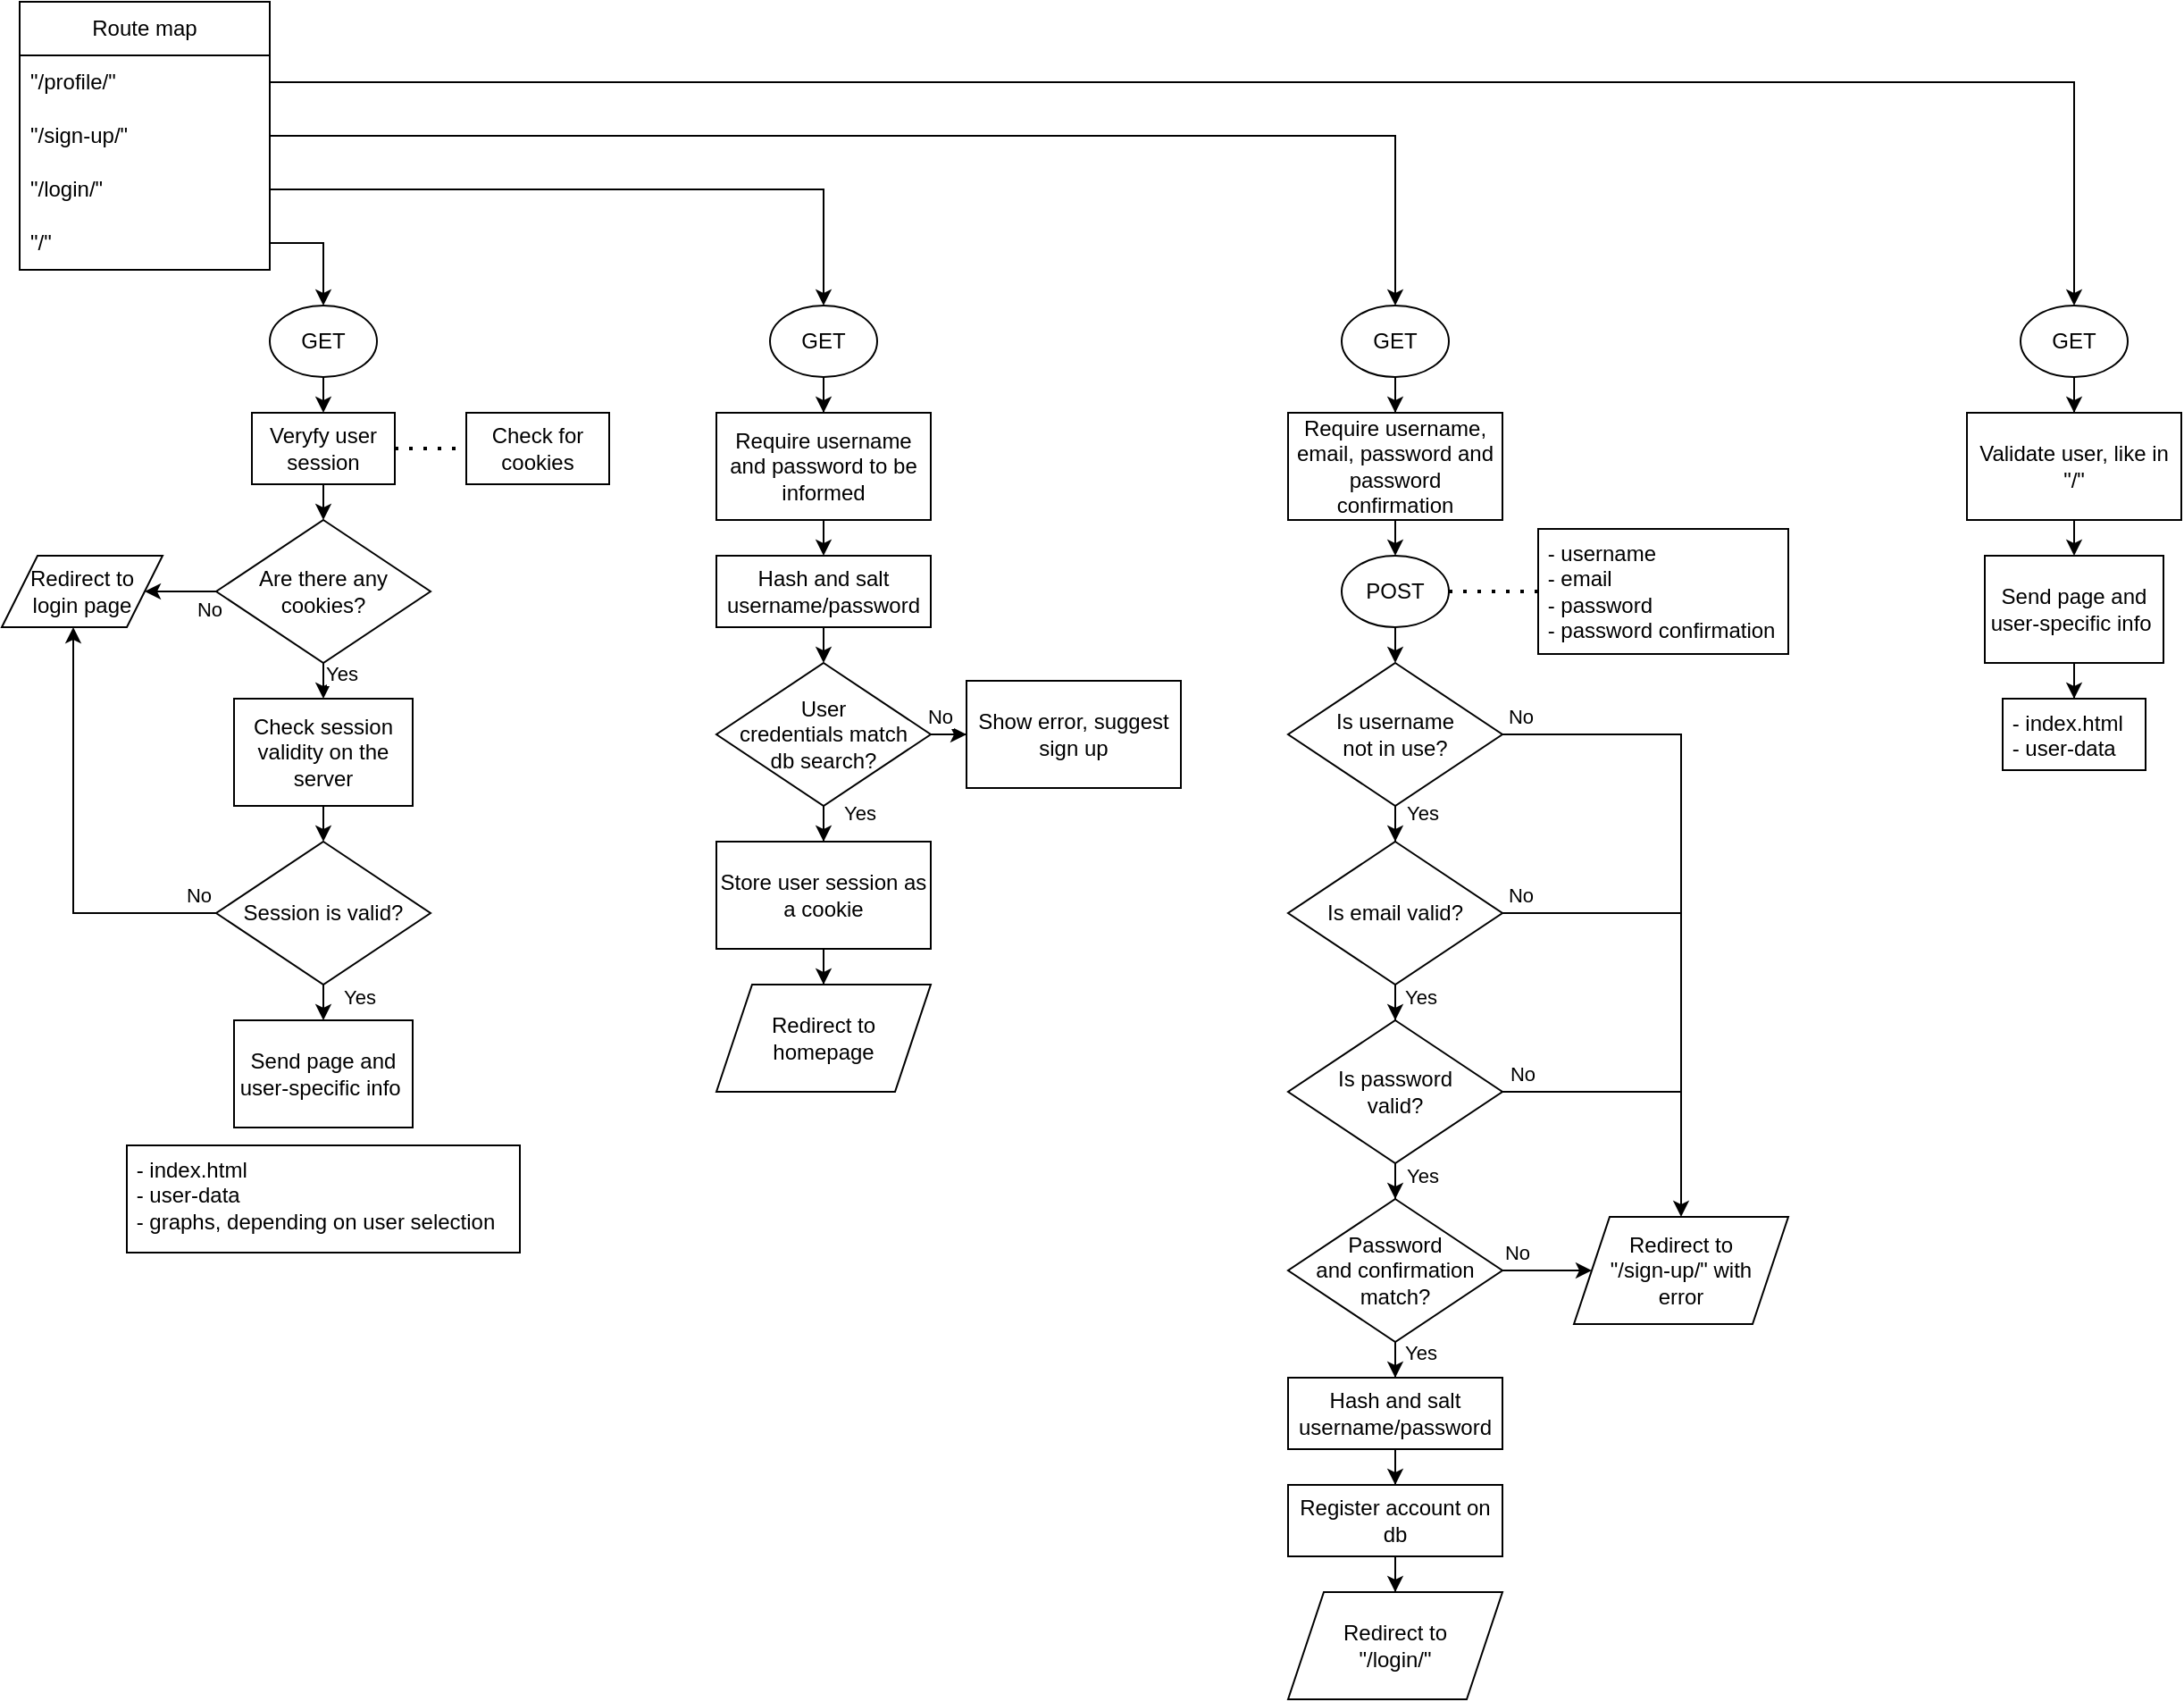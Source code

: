 <mxfile version="20.7.4" type="device"><diagram id="ZAcSgVYyoVTLtiOf4ojs" name="Page-1"><mxGraphModel dx="2868" dy="1688" grid="1" gridSize="10" guides="1" tooltips="1" connect="1" arrows="1" fold="1" page="1" pageScale="1" pageWidth="850" pageHeight="1100" math="0" shadow="0"><root><mxCell id="0"/><mxCell id="1" parent="0"/><mxCell id="FfqsEIJdQYHfLK8F8B-4-2" value="Route map" style="swimlane;fontStyle=0;childLayout=stackLayout;horizontal=1;startSize=30;horizontalStack=0;resizeParent=1;resizeParentMax=0;resizeLast=0;collapsible=1;marginBottom=0;whiteSpace=wrap;html=1;" vertex="1" parent="1"><mxGeometry x="90" y="10" width="140" height="150" as="geometry"/></mxCell><mxCell id="FfqsEIJdQYHfLK8F8B-4-110" value="&quot;/profile/&quot;" style="text;strokeColor=none;fillColor=none;align=left;verticalAlign=middle;spacingLeft=4;spacingRight=4;overflow=hidden;points=[[0,0.5],[1,0.5]];portConstraint=eastwest;rotatable=0;whiteSpace=wrap;html=1;" vertex="1" parent="FfqsEIJdQYHfLK8F8B-4-2"><mxGeometry y="30" width="140" height="30" as="geometry"/></mxCell><mxCell id="FfqsEIJdQYHfLK8F8B-4-66" value="&quot;/sign-up/&quot;" style="text;strokeColor=none;fillColor=none;align=left;verticalAlign=middle;spacingLeft=4;spacingRight=4;overflow=hidden;points=[[0,0.5],[1,0.5]];portConstraint=eastwest;rotatable=0;whiteSpace=wrap;html=1;" vertex="1" parent="FfqsEIJdQYHfLK8F8B-4-2"><mxGeometry y="60" width="140" height="30" as="geometry"/></mxCell><mxCell id="FfqsEIJdQYHfLK8F8B-4-4" value="&quot;/login/&quot;" style="text;strokeColor=none;fillColor=none;align=left;verticalAlign=middle;spacingLeft=4;spacingRight=4;overflow=hidden;points=[[0,0.5],[1,0.5]];portConstraint=eastwest;rotatable=0;whiteSpace=wrap;html=1;" vertex="1" parent="FfqsEIJdQYHfLK8F8B-4-2"><mxGeometry y="90" width="140" height="30" as="geometry"/></mxCell><mxCell id="FfqsEIJdQYHfLK8F8B-4-5" value="&quot;/&quot;" style="text;strokeColor=none;fillColor=none;align=left;verticalAlign=middle;spacingLeft=4;spacingRight=4;overflow=hidden;points=[[0,0.5],[1,0.5]];portConstraint=eastwest;rotatable=0;whiteSpace=wrap;html=1;" vertex="1" parent="FfqsEIJdQYHfLK8F8B-4-2"><mxGeometry y="120" width="140" height="30" as="geometry"/></mxCell><mxCell id="FfqsEIJdQYHfLK8F8B-4-6" value="" style="endArrow=classic;html=1;rounded=0;exitX=1;exitY=0.5;exitDx=0;exitDy=0;entryX=0.5;entryY=0;entryDx=0;entryDy=0;" edge="1" parent="1" source="FfqsEIJdQYHfLK8F8B-4-5" target="FfqsEIJdQYHfLK8F8B-4-7"><mxGeometry width="50" height="50" relative="1" as="geometry"><mxPoint x="310" y="150" as="sourcePoint"/><mxPoint x="300" y="200" as="targetPoint"/><Array as="points"><mxPoint x="260" y="145"/></Array></mxGeometry></mxCell><mxCell id="FfqsEIJdQYHfLK8F8B-4-7" value="GET" style="ellipse;whiteSpace=wrap;html=1;" vertex="1" parent="1"><mxGeometry x="230" y="180" width="60" height="40" as="geometry"/></mxCell><mxCell id="FfqsEIJdQYHfLK8F8B-4-8" value="" style="endArrow=classic;html=1;rounded=0;exitX=0.5;exitY=1;exitDx=0;exitDy=0;" edge="1" parent="1" source="FfqsEIJdQYHfLK8F8B-4-7"><mxGeometry width="50" height="50" relative="1" as="geometry"><mxPoint x="240" y="300" as="sourcePoint"/><mxPoint x="260" y="240" as="targetPoint"/></mxGeometry></mxCell><mxCell id="FfqsEIJdQYHfLK8F8B-4-10" value="Veryfy user session" style="rounded=0;whiteSpace=wrap;html=1;" vertex="1" parent="1"><mxGeometry x="220" y="240" width="80" height="40" as="geometry"/></mxCell><mxCell id="FfqsEIJdQYHfLK8F8B-4-11" value="" style="endArrow=none;dashed=1;html=1;dashPattern=1 3;strokeWidth=2;rounded=0;exitX=1;exitY=0.5;exitDx=0;exitDy=0;entryX=0;entryY=0.5;entryDx=0;entryDy=0;" edge="1" parent="1" source="FfqsEIJdQYHfLK8F8B-4-10" target="FfqsEIJdQYHfLK8F8B-4-12"><mxGeometry width="50" height="50" relative="1" as="geometry"><mxPoint x="320" y="280" as="sourcePoint"/><mxPoint x="360" y="260" as="targetPoint"/></mxGeometry></mxCell><mxCell id="FfqsEIJdQYHfLK8F8B-4-12" value="Check for cookies" style="rounded=0;whiteSpace=wrap;html=1;" vertex="1" parent="1"><mxGeometry x="340" y="240" width="80" height="40" as="geometry"/></mxCell><mxCell id="FfqsEIJdQYHfLK8F8B-4-14" value="Are there any cookies?" style="rhombus;whiteSpace=wrap;html=1;" vertex="1" parent="1"><mxGeometry x="200" y="300" width="120" height="80" as="geometry"/></mxCell><mxCell id="FfqsEIJdQYHfLK8F8B-4-15" value="" style="endArrow=classic;html=1;rounded=0;exitX=0.5;exitY=1;exitDx=0;exitDy=0;entryX=0.5;entryY=0;entryDx=0;entryDy=0;" edge="1" parent="1" source="FfqsEIJdQYHfLK8F8B-4-10" target="FfqsEIJdQYHfLK8F8B-4-14"><mxGeometry width="50" height="50" relative="1" as="geometry"><mxPoint x="260" y="330" as="sourcePoint"/><mxPoint x="310" y="280" as="targetPoint"/></mxGeometry></mxCell><mxCell id="FfqsEIJdQYHfLK8F8B-4-16" value="" style="endArrow=classic;html=1;rounded=0;exitX=0;exitY=0.5;exitDx=0;exitDy=0;entryX=1;entryY=0.5;entryDx=0;entryDy=0;" edge="1" parent="1" source="FfqsEIJdQYHfLK8F8B-4-14"><mxGeometry width="50" height="50" relative="1" as="geometry"><mxPoint x="160" y="350" as="sourcePoint"/><mxPoint x="160" y="340.0" as="targetPoint"/></mxGeometry></mxCell><mxCell id="FfqsEIJdQYHfLK8F8B-4-17" value="No" style="edgeLabel;html=1;align=center;verticalAlign=middle;resizable=0;points=[];" vertex="1" connectable="0" parent="FfqsEIJdQYHfLK8F8B-4-16"><mxGeometry x="0.119" relative="1" as="geometry"><mxPoint x="18" y="10" as="offset"/></mxGeometry></mxCell><mxCell id="FfqsEIJdQYHfLK8F8B-4-20" value="Check session validity on the server" style="rounded=0;whiteSpace=wrap;html=1;" vertex="1" parent="1"><mxGeometry x="210" y="400" width="100" height="60" as="geometry"/></mxCell><mxCell id="FfqsEIJdQYHfLK8F8B-4-21" value="" style="endArrow=classic;html=1;rounded=0;exitX=0.5;exitY=1;exitDx=0;exitDy=0;entryX=0.5;entryY=0;entryDx=0;entryDy=0;" edge="1" parent="1" source="FfqsEIJdQYHfLK8F8B-4-14" target="FfqsEIJdQYHfLK8F8B-4-20"><mxGeometry width="50" height="50" relative="1" as="geometry"><mxPoint x="290" y="430" as="sourcePoint"/><mxPoint x="340" y="380" as="targetPoint"/></mxGeometry></mxCell><mxCell id="FfqsEIJdQYHfLK8F8B-4-22" value="Yes" style="edgeLabel;html=1;align=center;verticalAlign=middle;resizable=0;points=[];" vertex="1" connectable="0" parent="FfqsEIJdQYHfLK8F8B-4-21"><mxGeometry x="-0.467" relative="1" as="geometry"><mxPoint x="10" as="offset"/></mxGeometry></mxCell><mxCell id="FfqsEIJdQYHfLK8F8B-4-23" value="Session is valid?" style="rhombus;whiteSpace=wrap;html=1;" vertex="1" parent="1"><mxGeometry x="200" y="480" width="120" height="80" as="geometry"/></mxCell><mxCell id="FfqsEIJdQYHfLK8F8B-4-24" value="" style="endArrow=classic;html=1;rounded=0;exitX=0.5;exitY=1;exitDx=0;exitDy=0;entryX=0.5;entryY=0;entryDx=0;entryDy=0;" edge="1" parent="1" source="FfqsEIJdQYHfLK8F8B-4-20" target="FfqsEIJdQYHfLK8F8B-4-23"><mxGeometry width="50" height="50" relative="1" as="geometry"><mxPoint x="240" y="530" as="sourcePoint"/><mxPoint x="290" y="480" as="targetPoint"/></mxGeometry></mxCell><mxCell id="FfqsEIJdQYHfLK8F8B-4-30" value="" style="endArrow=classic;html=1;rounded=0;exitX=0;exitY=0.5;exitDx=0;exitDy=0;entryX=0.5;entryY=1;entryDx=0;entryDy=0;" edge="1" parent="1" source="FfqsEIJdQYHfLK8F8B-4-23"><mxGeometry width="50" height="50" relative="1" as="geometry"><mxPoint x="180" y="440" as="sourcePoint"/><mxPoint x="120" y="360.0" as="targetPoint"/><Array as="points"><mxPoint x="120" y="520"/></Array></mxGeometry></mxCell><mxCell id="FfqsEIJdQYHfLK8F8B-4-32" value="No" style="edgeLabel;html=1;align=center;verticalAlign=middle;resizable=0;points=[];" vertex="1" connectable="0" parent="FfqsEIJdQYHfLK8F8B-4-30"><mxGeometry x="-0.75" y="1" relative="1" as="geometry"><mxPoint x="20" y="-11" as="offset"/></mxGeometry></mxCell><mxCell id="FfqsEIJdQYHfLK8F8B-4-31" value="Redirect to&lt;br&gt;login page" style="shape=parallelogram;perimeter=parallelogramPerimeter;whiteSpace=wrap;html=1;fixedSize=1;" vertex="1" parent="1"><mxGeometry x="80" y="320" width="90" height="40" as="geometry"/></mxCell><mxCell id="FfqsEIJdQYHfLK8F8B-4-33" value="" style="endArrow=classic;html=1;rounded=0;exitX=0.5;exitY=1;exitDx=0;exitDy=0;entryX=0.5;entryY=0;entryDx=0;entryDy=0;" edge="1" parent="1" source="FfqsEIJdQYHfLK8F8B-4-23"><mxGeometry width="50" height="50" relative="1" as="geometry"><mxPoint x="220" y="540" as="sourcePoint"/><mxPoint x="260" y="580" as="targetPoint"/></mxGeometry></mxCell><mxCell id="FfqsEIJdQYHfLK8F8B-4-34" value="Yes" style="edgeLabel;html=1;align=center;verticalAlign=middle;resizable=0;points=[];" vertex="1" connectable="0" parent="FfqsEIJdQYHfLK8F8B-4-33"><mxGeometry x="-0.367" y="1" relative="1" as="geometry"><mxPoint x="19" as="offset"/></mxGeometry></mxCell><mxCell id="FfqsEIJdQYHfLK8F8B-4-36" value="Send page and user-specific info&amp;nbsp;" style="rounded=0;whiteSpace=wrap;html=1;" vertex="1" parent="1"><mxGeometry x="210" y="580" width="100" height="60" as="geometry"/></mxCell><mxCell id="FfqsEIJdQYHfLK8F8B-4-44" value="&amp;nbsp;- index.html&lt;br&gt;&amp;nbsp;- user-data&lt;br&gt;&amp;nbsp;- graphs, depending on user selection" style="rounded=0;whiteSpace=wrap;html=1;align=left;verticalAlign=top;" vertex="1" parent="1"><mxGeometry x="150" y="650" width="220" height="60" as="geometry"/></mxCell><mxCell id="FfqsEIJdQYHfLK8F8B-4-45" value="" style="endArrow=classic;html=1;rounded=0;exitX=1;exitY=0.5;exitDx=0;exitDy=0;entryX=0.5;entryY=0;entryDx=0;entryDy=0;" edge="1" parent="1" source="FfqsEIJdQYHfLK8F8B-4-4" target="FfqsEIJdQYHfLK8F8B-4-46"><mxGeometry width="50" height="50" relative="1" as="geometry"><mxPoint x="260" y="120" as="sourcePoint"/><mxPoint x="580" y="160" as="targetPoint"/><Array as="points"><mxPoint x="540" y="115"/></Array></mxGeometry></mxCell><mxCell id="FfqsEIJdQYHfLK8F8B-4-48" value="" style="edgeStyle=orthogonalEdgeStyle;rounded=0;orthogonalLoop=1;jettySize=auto;html=1;" edge="1" parent="1" source="FfqsEIJdQYHfLK8F8B-4-46" target="FfqsEIJdQYHfLK8F8B-4-47"><mxGeometry relative="1" as="geometry"/></mxCell><mxCell id="FfqsEIJdQYHfLK8F8B-4-46" value="GET" style="ellipse;whiteSpace=wrap;html=1;" vertex="1" parent="1"><mxGeometry x="510" y="180" width="60" height="40" as="geometry"/></mxCell><mxCell id="FfqsEIJdQYHfLK8F8B-4-50" value="" style="edgeStyle=orthogonalEdgeStyle;rounded=0;orthogonalLoop=1;jettySize=auto;html=1;" edge="1" parent="1" source="FfqsEIJdQYHfLK8F8B-4-47"><mxGeometry relative="1" as="geometry"><mxPoint x="540.029" y="320.019" as="targetPoint"/></mxGeometry></mxCell><mxCell id="FfqsEIJdQYHfLK8F8B-4-47" value="Require username and password to be informed" style="rounded=0;whiteSpace=wrap;html=1;" vertex="1" parent="1"><mxGeometry x="480" y="240" width="120" height="60" as="geometry"/></mxCell><mxCell id="FfqsEIJdQYHfLK8F8B-4-53" value="" style="edgeStyle=orthogonalEdgeStyle;rounded=0;orthogonalLoop=1;jettySize=auto;html=1;" edge="1" parent="1" source="FfqsEIJdQYHfLK8F8B-4-51"><mxGeometry relative="1" as="geometry"><mxPoint x="540.029" y="380" as="targetPoint"/></mxGeometry></mxCell><mxCell id="FfqsEIJdQYHfLK8F8B-4-51" value="Hash and salt username/password" style="rounded=0;whiteSpace=wrap;html=1;" vertex="1" parent="1"><mxGeometry x="480" y="320" width="120" height="40" as="geometry"/></mxCell><mxCell id="FfqsEIJdQYHfLK8F8B-4-57" value="" style="edgeStyle=orthogonalEdgeStyle;rounded=0;orthogonalLoop=1;jettySize=auto;html=1;" edge="1" parent="1" source="FfqsEIJdQYHfLK8F8B-4-54" target="FfqsEIJdQYHfLK8F8B-4-56"><mxGeometry relative="1" as="geometry"/></mxCell><mxCell id="FfqsEIJdQYHfLK8F8B-4-58" value="No" style="edgeLabel;html=1;align=center;verticalAlign=middle;resizable=0;points=[];" vertex="1" connectable="0" parent="FfqsEIJdQYHfLK8F8B-4-57"><mxGeometry x="-0.896" relative="1" as="geometry"><mxPoint x="2" y="-10" as="offset"/></mxGeometry></mxCell><mxCell id="FfqsEIJdQYHfLK8F8B-4-62" value="" style="edgeStyle=orthogonalEdgeStyle;rounded=0;orthogonalLoop=1;jettySize=auto;html=1;entryX=0.5;entryY=0;entryDx=0;entryDy=0;" edge="1" parent="1" source="FfqsEIJdQYHfLK8F8B-4-54" target="FfqsEIJdQYHfLK8F8B-4-64"><mxGeometry relative="1" as="geometry"><mxPoint x="540" y="480" as="targetPoint"/></mxGeometry></mxCell><mxCell id="FfqsEIJdQYHfLK8F8B-4-63" value="Yes" style="edgeLabel;html=1;align=center;verticalAlign=middle;resizable=0;points=[];" vertex="1" connectable="0" parent="FfqsEIJdQYHfLK8F8B-4-62"><mxGeometry x="0.445" relative="1" as="geometry"><mxPoint x="20" as="offset"/></mxGeometry></mxCell><mxCell id="FfqsEIJdQYHfLK8F8B-4-54" value="User &lt;br&gt;credentials match&lt;br&gt;db search?" style="rhombus;whiteSpace=wrap;html=1;" vertex="1" parent="1"><mxGeometry x="480" y="380" width="120" height="80" as="geometry"/></mxCell><mxCell id="FfqsEIJdQYHfLK8F8B-4-56" value="Show error, suggest sign up" style="whiteSpace=wrap;html=1;" vertex="1" parent="1"><mxGeometry x="620" y="390" width="120" height="60" as="geometry"/></mxCell><mxCell id="FfqsEIJdQYHfLK8F8B-4-61" value="Redirect to homepage" style="shape=parallelogram;perimeter=parallelogramPerimeter;whiteSpace=wrap;html=1;fixedSize=1;" vertex="1" parent="1"><mxGeometry x="480" y="560" width="120" height="60" as="geometry"/></mxCell><mxCell id="FfqsEIJdQYHfLK8F8B-4-65" value="" style="edgeStyle=orthogonalEdgeStyle;rounded=0;orthogonalLoop=1;jettySize=auto;html=1;" edge="1" parent="1" source="FfqsEIJdQYHfLK8F8B-4-64" target="FfqsEIJdQYHfLK8F8B-4-61"><mxGeometry relative="1" as="geometry"/></mxCell><mxCell id="FfqsEIJdQYHfLK8F8B-4-64" value="Store user session as a cookie" style="rounded=0;whiteSpace=wrap;html=1;" vertex="1" parent="1"><mxGeometry x="480" y="480" width="120" height="60" as="geometry"/></mxCell><mxCell id="FfqsEIJdQYHfLK8F8B-4-67" value="" style="endArrow=classic;html=1;rounded=0;exitX=1;exitY=0.5;exitDx=0;exitDy=0;entryX=0.5;entryY=0;entryDx=0;entryDy=0;" edge="1" parent="1" source="FfqsEIJdQYHfLK8F8B-4-66" target="FfqsEIJdQYHfLK8F8B-4-68"><mxGeometry width="50" height="50" relative="1" as="geometry"><mxPoint x="550" y="220" as="sourcePoint"/><mxPoint x="910" y="90" as="targetPoint"/><Array as="points"><mxPoint x="860" y="85"/></Array></mxGeometry></mxCell><mxCell id="FfqsEIJdQYHfLK8F8B-4-70" value="" style="edgeStyle=orthogonalEdgeStyle;rounded=0;orthogonalLoop=1;jettySize=auto;html=1;" edge="1" parent="1" source="FfqsEIJdQYHfLK8F8B-4-68" target="FfqsEIJdQYHfLK8F8B-4-69"><mxGeometry relative="1" as="geometry"/></mxCell><mxCell id="FfqsEIJdQYHfLK8F8B-4-68" value="GET" style="ellipse;whiteSpace=wrap;html=1;" vertex="1" parent="1"><mxGeometry x="830" y="180" width="60" height="40" as="geometry"/></mxCell><mxCell id="FfqsEIJdQYHfLK8F8B-4-69" value="Require username, email, password and password confirmation" style="rounded=0;whiteSpace=wrap;html=1;" vertex="1" parent="1"><mxGeometry x="800" y="240" width="120" height="60" as="geometry"/></mxCell><mxCell id="FfqsEIJdQYHfLK8F8B-4-72" value="" style="endArrow=classic;html=1;rounded=0;exitX=0.5;exitY=1;exitDx=0;exitDy=0;entryX=0.5;entryY=0;entryDx=0;entryDy=0;" edge="1" parent="1" source="FfqsEIJdQYHfLK8F8B-4-69" target="FfqsEIJdQYHfLK8F8B-4-74"><mxGeometry width="50" height="50" relative="1" as="geometry"><mxPoint x="800" y="370" as="sourcePoint"/><mxPoint x="850" y="320" as="targetPoint"/></mxGeometry></mxCell><mxCell id="FfqsEIJdQYHfLK8F8B-4-74" value="POST" style="ellipse;whiteSpace=wrap;html=1;" vertex="1" parent="1"><mxGeometry x="830" y="320" width="60" height="40" as="geometry"/></mxCell><mxCell id="FfqsEIJdQYHfLK8F8B-4-75" value="" style="endArrow=none;dashed=1;html=1;dashPattern=1 3;strokeWidth=2;rounded=0;exitX=1;exitY=0.5;exitDx=0;exitDy=0;" edge="1" parent="1" source="FfqsEIJdQYHfLK8F8B-4-74"><mxGeometry width="50" height="50" relative="1" as="geometry"><mxPoint x="800" y="370" as="sourcePoint"/><mxPoint x="940" y="340" as="targetPoint"/></mxGeometry></mxCell><mxCell id="FfqsEIJdQYHfLK8F8B-4-76" value="&amp;nbsp;- username&lt;br&gt;&amp;nbsp;- email&lt;br&gt;&amp;nbsp;- password&lt;br&gt;&amp;nbsp;- password confirmation" style="rounded=0;whiteSpace=wrap;html=1;align=left;verticalAlign=top;" vertex="1" parent="1"><mxGeometry x="940" y="305" width="140" height="70" as="geometry"/></mxCell><mxCell id="FfqsEIJdQYHfLK8F8B-4-77" value="" style="endArrow=classic;html=1;rounded=0;exitX=0.5;exitY=1;exitDx=0;exitDy=0;" edge="1" parent="1" source="FfqsEIJdQYHfLK8F8B-4-74"><mxGeometry width="50" height="50" relative="1" as="geometry"><mxPoint x="870" y="420" as="sourcePoint"/><mxPoint x="860" y="380" as="targetPoint"/></mxGeometry></mxCell><mxCell id="FfqsEIJdQYHfLK8F8B-4-81" value="" style="edgeStyle=orthogonalEdgeStyle;rounded=0;orthogonalLoop=1;jettySize=auto;html=1;" edge="1" parent="1" source="FfqsEIJdQYHfLK8F8B-4-79" target="FfqsEIJdQYHfLK8F8B-4-80"><mxGeometry relative="1" as="geometry"/></mxCell><mxCell id="FfqsEIJdQYHfLK8F8B-4-102" value="Yes" style="edgeLabel;html=1;align=center;verticalAlign=middle;resizable=0;points=[];" vertex="1" connectable="0" parent="FfqsEIJdQYHfLK8F8B-4-81"><mxGeometry x="0.503" relative="1" as="geometry"><mxPoint x="15" y="-1" as="offset"/></mxGeometry></mxCell><mxCell id="FfqsEIJdQYHfLK8F8B-4-79" value="Is username&lt;br&gt;not in use?" style="rhombus;whiteSpace=wrap;html=1;" vertex="1" parent="1"><mxGeometry x="800" y="380" width="120" height="80" as="geometry"/></mxCell><mxCell id="FfqsEIJdQYHfLK8F8B-4-83" value="" style="edgeStyle=orthogonalEdgeStyle;rounded=0;orthogonalLoop=1;jettySize=auto;html=1;" edge="1" parent="1" source="FfqsEIJdQYHfLK8F8B-4-80" target="FfqsEIJdQYHfLK8F8B-4-82"><mxGeometry relative="1" as="geometry"/></mxCell><mxCell id="FfqsEIJdQYHfLK8F8B-4-103" value="Yes" style="edgeLabel;html=1;align=center;verticalAlign=middle;resizable=0;points=[];" vertex="1" connectable="0" parent="FfqsEIJdQYHfLK8F8B-4-83"><mxGeometry x="0.549" relative="1" as="geometry"><mxPoint x="14" as="offset"/></mxGeometry></mxCell><mxCell id="FfqsEIJdQYHfLK8F8B-4-80" value="Is email valid?" style="rhombus;whiteSpace=wrap;html=1;" vertex="1" parent="1"><mxGeometry x="800" y="480" width="120" height="80" as="geometry"/></mxCell><mxCell id="FfqsEIJdQYHfLK8F8B-4-85" value="" style="edgeStyle=orthogonalEdgeStyle;rounded=0;orthogonalLoop=1;jettySize=auto;html=1;" edge="1" parent="1" source="FfqsEIJdQYHfLK8F8B-4-82" target="FfqsEIJdQYHfLK8F8B-4-84"><mxGeometry relative="1" as="geometry"/></mxCell><mxCell id="FfqsEIJdQYHfLK8F8B-4-104" value="Yes" style="edgeLabel;html=1;align=center;verticalAlign=middle;resizable=0;points=[];" vertex="1" connectable="0" parent="FfqsEIJdQYHfLK8F8B-4-85"><mxGeometry x="0.218" relative="1" as="geometry"><mxPoint x="15" y="3" as="offset"/></mxGeometry></mxCell><mxCell id="FfqsEIJdQYHfLK8F8B-4-82" value="Is password&lt;br&gt;valid?" style="rhombus;whiteSpace=wrap;html=1;" vertex="1" parent="1"><mxGeometry x="800" y="580" width="120" height="80" as="geometry"/></mxCell><mxCell id="FfqsEIJdQYHfLK8F8B-4-87" value="" style="edgeStyle=orthogonalEdgeStyle;rounded=0;orthogonalLoop=1;jettySize=auto;html=1;entryX=0.5;entryY=0;entryDx=0;entryDy=0;" edge="1" parent="1" source="FfqsEIJdQYHfLK8F8B-4-84" target="FfqsEIJdQYHfLK8F8B-4-106"><mxGeometry relative="1" as="geometry"><mxPoint x="860" y="790" as="targetPoint"/></mxGeometry></mxCell><mxCell id="FfqsEIJdQYHfLK8F8B-4-105" value="Yes" style="edgeLabel;html=1;align=center;verticalAlign=middle;resizable=0;points=[];" vertex="1" connectable="0" parent="FfqsEIJdQYHfLK8F8B-4-87"><mxGeometry x="0.087" relative="1" as="geometry"><mxPoint x="14" y="-2" as="offset"/></mxGeometry></mxCell><mxCell id="FfqsEIJdQYHfLK8F8B-4-91" value="" style="edgeStyle=orthogonalEdgeStyle;rounded=0;orthogonalLoop=1;jettySize=auto;html=1;" edge="1" parent="1" source="FfqsEIJdQYHfLK8F8B-4-84" target="FfqsEIJdQYHfLK8F8B-4-90"><mxGeometry relative="1" as="geometry"/></mxCell><mxCell id="FfqsEIJdQYHfLK8F8B-4-101" value="No" style="edgeLabel;html=1;align=center;verticalAlign=middle;resizable=0;points=[];" vertex="1" connectable="0" parent="FfqsEIJdQYHfLK8F8B-4-91"><mxGeometry x="-0.674" y="1" relative="1" as="geometry"><mxPoint y="-9" as="offset"/></mxGeometry></mxCell><mxCell id="FfqsEIJdQYHfLK8F8B-4-84" value="Password &lt;br&gt;and confirmation &lt;br&gt;match?" style="rhombus;whiteSpace=wrap;html=1;" vertex="1" parent="1"><mxGeometry x="800" y="680" width="120" height="80" as="geometry"/></mxCell><mxCell id="FfqsEIJdQYHfLK8F8B-4-109" value="" style="edgeStyle=orthogonalEdgeStyle;rounded=0;orthogonalLoop=1;jettySize=auto;html=1;" edge="1" parent="1" source="FfqsEIJdQYHfLK8F8B-4-86" target="FfqsEIJdQYHfLK8F8B-4-108"><mxGeometry relative="1" as="geometry"/></mxCell><mxCell id="FfqsEIJdQYHfLK8F8B-4-86" value="Register account on db" style="rounded=0;whiteSpace=wrap;html=1;" vertex="1" parent="1"><mxGeometry x="800" y="840" width="120" height="40" as="geometry"/></mxCell><mxCell id="FfqsEIJdQYHfLK8F8B-4-90" value="Redirect to&lt;br&gt;&quot;/sign-up/&quot; with &lt;br&gt;error" style="shape=parallelogram;perimeter=parallelogramPerimeter;whiteSpace=wrap;html=1;fixedSize=1;" vertex="1" parent="1"><mxGeometry x="960" y="690" width="120" height="60" as="geometry"/></mxCell><mxCell id="FfqsEIJdQYHfLK8F8B-4-92" value="" style="endArrow=classic;html=1;rounded=0;exitX=1;exitY=0.5;exitDx=0;exitDy=0;entryX=0.5;entryY=0;entryDx=0;entryDy=0;" edge="1" parent="1" source="FfqsEIJdQYHfLK8F8B-4-79" target="FfqsEIJdQYHfLK8F8B-4-90"><mxGeometry width="50" height="50" relative="1" as="geometry"><mxPoint x="870" y="680" as="sourcePoint"/><mxPoint x="920" y="630" as="targetPoint"/><Array as="points"><mxPoint x="1020" y="420"/></Array></mxGeometry></mxCell><mxCell id="FfqsEIJdQYHfLK8F8B-4-97" value="No" style="edgeLabel;html=1;align=center;verticalAlign=middle;resizable=0;points=[];" vertex="1" connectable="0" parent="FfqsEIJdQYHfLK8F8B-4-92"><mxGeometry x="-0.854" y="1" relative="1" as="geometry"><mxPoint x="-17" y="-9" as="offset"/></mxGeometry></mxCell><mxCell id="FfqsEIJdQYHfLK8F8B-4-93" value="" style="endArrow=none;html=1;rounded=0;entryX=1;entryY=0.5;entryDx=0;entryDy=0;" edge="1" parent="1" target="FfqsEIJdQYHfLK8F8B-4-82"><mxGeometry width="50" height="50" relative="1" as="geometry"><mxPoint x="1020" y="620" as="sourcePoint"/><mxPoint x="920" y="630" as="targetPoint"/></mxGeometry></mxCell><mxCell id="FfqsEIJdQYHfLK8F8B-4-99" value="No" style="edgeLabel;html=1;align=center;verticalAlign=middle;resizable=0;points=[];" vertex="1" connectable="0" parent="FfqsEIJdQYHfLK8F8B-4-93"><mxGeometry x="0.793" relative="1" as="geometry"><mxPoint y="-10" as="offset"/></mxGeometry></mxCell><mxCell id="FfqsEIJdQYHfLK8F8B-4-94" value="" style="endArrow=none;html=1;rounded=0;entryX=1;entryY=0.5;entryDx=0;entryDy=0;" edge="1" parent="1" target="FfqsEIJdQYHfLK8F8B-4-80"><mxGeometry width="50" height="50" relative="1" as="geometry"><mxPoint x="1020" y="520" as="sourcePoint"/><mxPoint x="920" y="630" as="targetPoint"/></mxGeometry></mxCell><mxCell id="FfqsEIJdQYHfLK8F8B-4-98" value="No" style="edgeLabel;html=1;align=center;verticalAlign=middle;resizable=0;points=[];" vertex="1" connectable="0" parent="FfqsEIJdQYHfLK8F8B-4-94"><mxGeometry x="0.612" relative="1" as="geometry"><mxPoint x="-10" y="-10" as="offset"/></mxGeometry></mxCell><mxCell id="FfqsEIJdQYHfLK8F8B-4-107" value="" style="edgeStyle=orthogonalEdgeStyle;rounded=0;orthogonalLoop=1;jettySize=auto;html=1;" edge="1" parent="1" source="FfqsEIJdQYHfLK8F8B-4-106" target="FfqsEIJdQYHfLK8F8B-4-86"><mxGeometry relative="1" as="geometry"/></mxCell><mxCell id="FfqsEIJdQYHfLK8F8B-4-106" value="Hash and salt username/password" style="rounded=0;whiteSpace=wrap;html=1;" vertex="1" parent="1"><mxGeometry x="800" y="780" width="120" height="40" as="geometry"/></mxCell><mxCell id="FfqsEIJdQYHfLK8F8B-4-108" value="Redirect to &lt;br&gt;&quot;/login/&quot;" style="shape=parallelogram;perimeter=parallelogramPerimeter;whiteSpace=wrap;html=1;fixedSize=1;" vertex="1" parent="1"><mxGeometry x="800" y="900" width="120" height="60" as="geometry"/></mxCell><mxCell id="FfqsEIJdQYHfLK8F8B-4-111" value="" style="endArrow=classic;html=1;rounded=0;exitX=1;exitY=0.5;exitDx=0;exitDy=0;entryX=0.5;entryY=0;entryDx=0;entryDy=0;" edge="1" parent="1" source="FfqsEIJdQYHfLK8F8B-4-110" target="FfqsEIJdQYHfLK8F8B-4-112"><mxGeometry width="50" height="50" relative="1" as="geometry"><mxPoint x="240" y="60" as="sourcePoint"/><mxPoint x="1040" y="50" as="targetPoint"/><Array as="points"><mxPoint x="1240" y="55"/></Array></mxGeometry></mxCell><mxCell id="FfqsEIJdQYHfLK8F8B-4-114" value="" style="edgeStyle=orthogonalEdgeStyle;rounded=0;orthogonalLoop=1;jettySize=auto;html=1;" edge="1" parent="1" source="FfqsEIJdQYHfLK8F8B-4-112" target="FfqsEIJdQYHfLK8F8B-4-113"><mxGeometry relative="1" as="geometry"/></mxCell><mxCell id="FfqsEIJdQYHfLK8F8B-4-112" value="GET" style="ellipse;whiteSpace=wrap;html=1;" vertex="1" parent="1"><mxGeometry x="1210" y="180" width="60" height="40" as="geometry"/></mxCell><mxCell id="FfqsEIJdQYHfLK8F8B-4-116" value="" style="edgeStyle=orthogonalEdgeStyle;rounded=0;orthogonalLoop=1;jettySize=auto;html=1;" edge="1" parent="1" source="FfqsEIJdQYHfLK8F8B-4-113"><mxGeometry relative="1" as="geometry"><mxPoint x="1239.947" y="320" as="targetPoint"/></mxGeometry></mxCell><mxCell id="FfqsEIJdQYHfLK8F8B-4-113" value="Validate user, like in &quot;/&quot;" style="rounded=0;whiteSpace=wrap;html=1;" vertex="1" parent="1"><mxGeometry x="1180" y="240" width="120" height="60" as="geometry"/></mxCell><mxCell id="FfqsEIJdQYHfLK8F8B-4-119" value="" style="edgeStyle=orthogonalEdgeStyle;rounded=0;orthogonalLoop=1;jettySize=auto;html=1;" edge="1" parent="1" source="FfqsEIJdQYHfLK8F8B-4-117" target="FfqsEIJdQYHfLK8F8B-4-118"><mxGeometry relative="1" as="geometry"/></mxCell><mxCell id="FfqsEIJdQYHfLK8F8B-4-117" value="Send page and user-specific info&amp;nbsp;" style="rounded=0;whiteSpace=wrap;html=1;" vertex="1" parent="1"><mxGeometry x="1190" y="320" width="100" height="60" as="geometry"/></mxCell><mxCell id="FfqsEIJdQYHfLK8F8B-4-118" value="&amp;nbsp;- index.html&lt;br&gt;&amp;nbsp;- user-data" style="rounded=0;whiteSpace=wrap;html=1;align=left;verticalAlign=top;" vertex="1" parent="1"><mxGeometry x="1200" y="400" width="80" height="40" as="geometry"/></mxCell></root></mxGraphModel></diagram></mxfile>